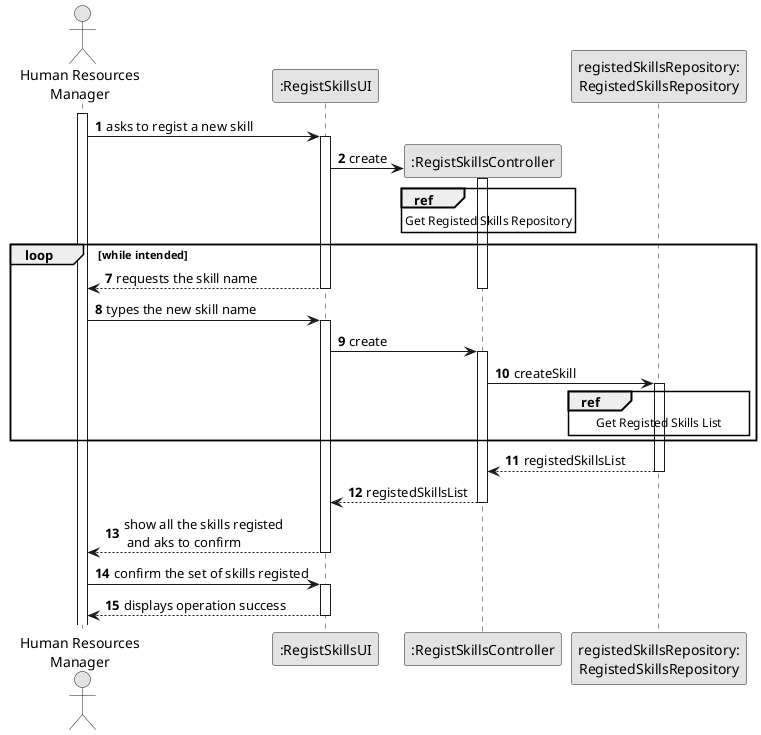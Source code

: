 @startuml
skinparam monochrome true
skinparam packageStyle rectangle
skinparam shadowing false

actor "Human Resources\nManager" as HRM
participant ":RegistSkillsUI" as UI
participant ":RegistSkillsController" as CTRL
participant "registedSkillsRepository:\nRegistedSkillsRepository" as RegistedSkillsRepository

autonumber 1

activate HRM

    HRM -> UI : asks to regist a new skill
activate UI

    UI -> CTRL** : create

activate CTRL

ref over CTRL
    Get Registed Skills Repository
end ref

deactivate CTRL

loop while intended

    autonumber 7
        UI --> HRM : requests the skill name
    deactivate CTRL
    deactivate UI


    HRM -> UI : types the new skill name
    activate UI
        UI -> CTRL: create
    activate CTRL

        CTRL -> RegistedSkillsRepository : createSkill
    activate RegistedSkillsRepository

    ref over RegistedSkillsRepository
        Get Registed Skills List
    end ref

end

RegistedSkillsRepository --> CTRL : registedSkillsList
deactivate RegistedSkillsRepository

CTRL --> UI : registedSkillsList
deactivate CTRL

UI --> HRM : show all the skills registed\n and aks to confirm

deactivate CTRL
deactivate UI

HRM -> UI : confirm the set of skills registed
activate UI

UI --> HRM : displays operation success
deactivate UI


@enduml

